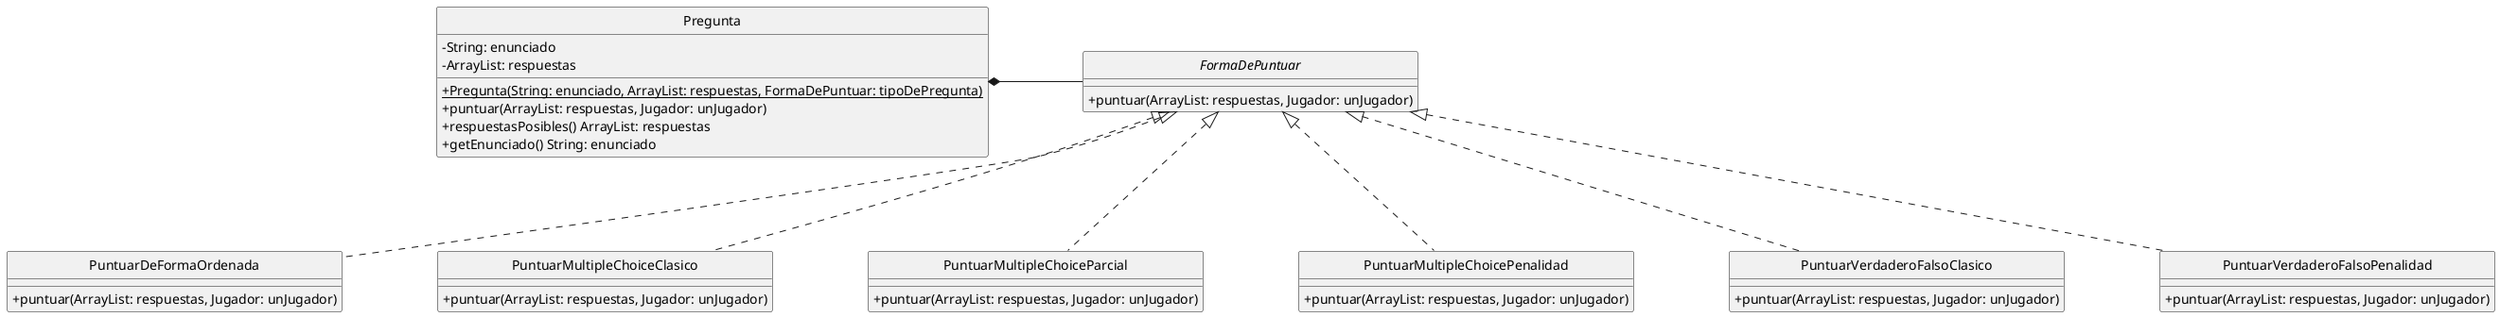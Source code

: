 @startuml
'https://plantuml.com/class-diagram

hide circle
skinparam classAttributeIconSize 0
skinparam monochrome true

skinparam nodesep 100
skinparam ranksep 100

class Pregunta {
    - String: enunciado
    - ArrayList: respuestas

    +{static}Pregunta(String: enunciado, ArrayList: respuestas, FormaDePuntuar: tipoDePregunta)
    + puntuar(ArrayList: respuestas, Jugador: unJugador)
    + respuestasPosibles() ArrayList: respuestas
    + getEnunciado() String: enunciado
}

interface FormaDePuntuar {
    + puntuar(ArrayList: respuestas, Jugador: unJugador)
}

class PuntuarDeFormaOrdenada implements FormaDePuntuar{
    + puntuar(ArrayList: respuestas, Jugador: unJugador)
}

class PuntuarMultipleChoiceClasico implements FormaDePuntuar{
    + puntuar(ArrayList: respuestas, Jugador: unJugador)
}

class PuntuarMultipleChoiceParcial implements FormaDePuntuar{
    + puntuar(ArrayList: respuestas, Jugador: unJugador)
}

class PuntuarMultipleChoicePenalidad implements FormaDePuntuar{
    + puntuar(ArrayList: respuestas, Jugador: unJugador)
}

class PuntuarVerdaderoFalsoClasico implements FormaDePuntuar{
    + puntuar(ArrayList: respuestas, Jugador: unJugador)
}

class PuntuarVerdaderoFalsoPenalidad implements FormaDePuntuar{
    + puntuar(ArrayList: respuestas, Jugador: unJugador)
}

Pregunta *- FormaDePuntuar

@enduml